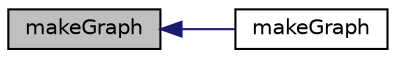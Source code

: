 digraph "makeGraph"
{
  bgcolor="transparent";
  edge [fontname="Helvetica",fontsize="10",labelfontname="Helvetica",labelfontsize="10"];
  node [fontname="Helvetica",fontsize="10",shape=record];
  rankdir="LR";
  Node144315 [label="makeGraph",height=0.2,width=0.4,color="black", fillcolor="grey75", style="filled", fontcolor="black"];
  Node144315 -> Node144316 [dir="back",color="midnightblue",fontsize="10",style="solid",fontname="Helvetica"];
  Node144316 [label="makeGraph",height=0.2,width=0.4,color="black",URL="$a21851.html#a18036b08cdbe6df94e4722bf03687851"];
}

